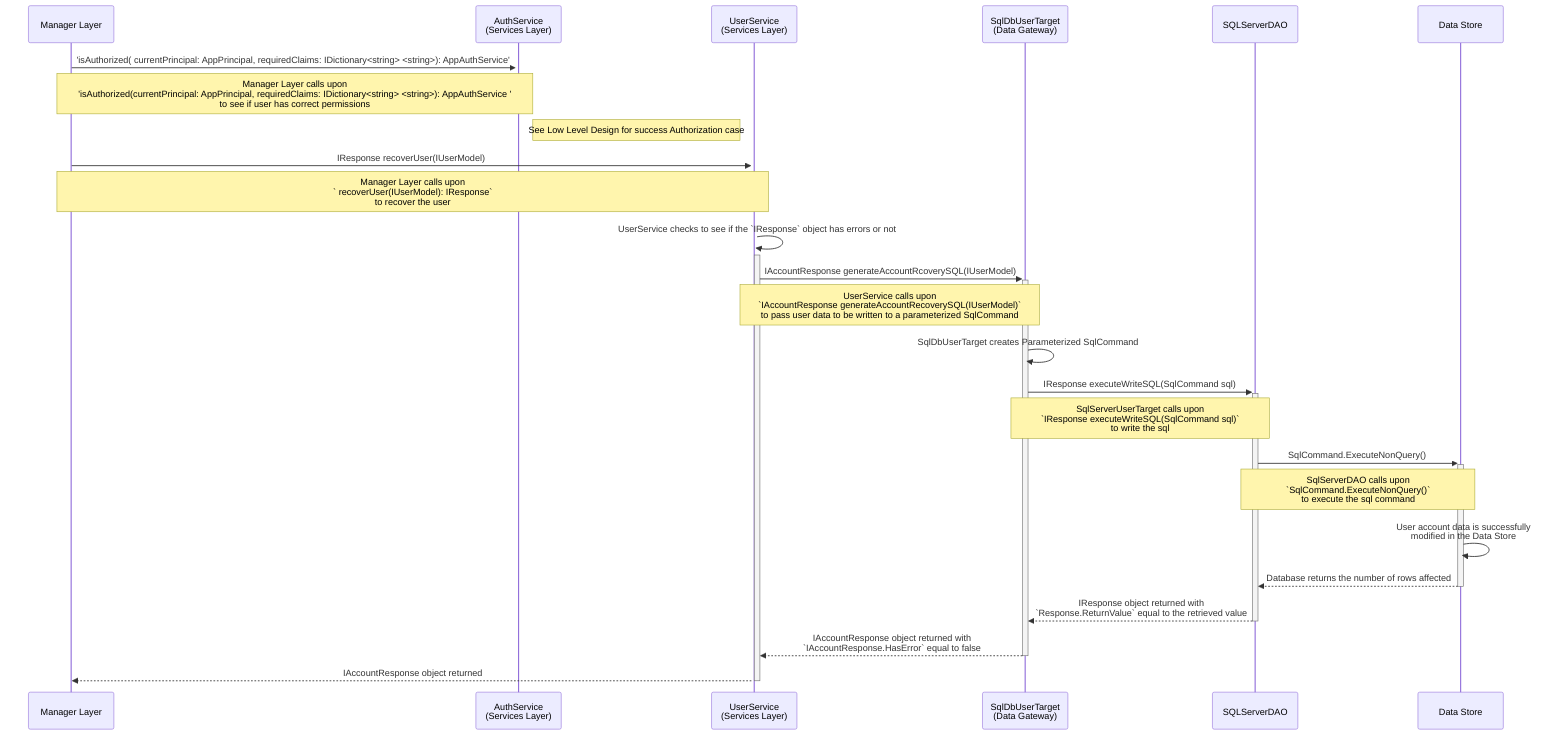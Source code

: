 sequenceDiagram

%% See BRD UA-2 for additional context

participant ml as Manager Layer
participant as as AuthService<br>(Services Layer)
participant uc as UserService<br>(Services Layer)
participant dg as SqlDbUserTarget<br>(Data Gateway)
participant da as SQLServerDAO
participant ds as Data Store


ml->>+as: 'isAuthorized( currentPrincipal: AppPrincipal, requiredClaims: IDictionary<string> <string>): AppAuthService'
        Note over ml,as: Manager Layer calls upon<br>  'isAuthorized(currentPrincipal: AppPrincipal, requiredClaims: IDictionary<string> <string>): AppAuthService '<br>to see if user has correct permissions
        Note right of as: See Low Level Design for success Authorization case


ml->>+uc: IResponse recoverUser(IUserModel)
    Note over ml,uc: Manager Layer calls upon<br>` recoverUser(IUserModel): IResponse`<br>to recover the user

%% UserService should check/ validate data passed through
uc->>+uc: UserService checks to see if the `IResponse` object has errors or not

    %% Modify the user
    uc->>+dg: IAccountResponse generateAccountRcoverySQL(IUserModel)
    Note over uc,dg: UserService calls upon<br>`IAccountResponse generateAccountRecoverySQL(IUserModel)`<br>to pass user data to be written to a parameterized SqlCommand

    dg->>dg: SqlDbUserTarget creates Parameterized SqlCommand

    dg->>+da: IResponse executeWriteSQL(SqlCommand sql)
    Note over dg,da: SqlServerUserTarget calls upon<br>`IResponse executeWriteSQL(SqlCommand sql)`<br>to write the sql

    da->>+ds: SqlCommand.ExecuteNonQuery()
    Note over da,ds: SqlServerDAO calls upon<br>`SqlCommand.ExecuteNonQuery()`<br>to execute the sql command

    ds->>ds: User account data is successfully<br>modified in the Data Store

    ds-->>-da: Database returns the number of rows affected

    da-->>-dg: IResponse object returned with<br>`Response.ReturnValue` equal to the retrieved value

    dg-->>-uc: IAccountResponse object returned with<br>`IAccountResponse.HasError` equal to false

    uc-->>-ml: IAccountResponse object returned